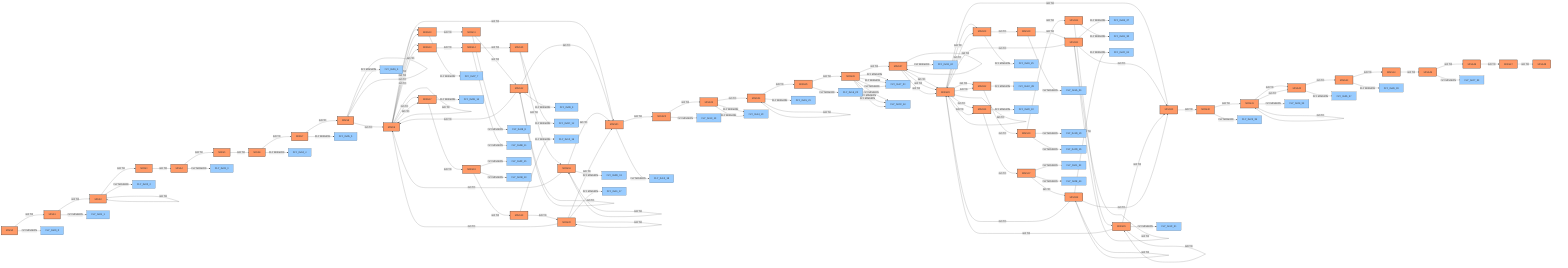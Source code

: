 flowchart LR
  MISS0
    MISS0-->|GO TO|MISS1
  MISS1
    MISS1-->|GO TO|MISS2
  MISS2
    MISS2-->|GO TO|MISS2
    MISS2-->|GO TO|MISS3
  MISS3
    MISS3-->|GO TO|MISS4
  MISS4
    MISS4-->|GO TO|MISS5
  MISS5
    MISS5-->|GO TO|MISS6
  MISS6
    MISS6-->|GO TO|MISS7
  MISS7
    MISS7-->|GO TO|MISS8
  MISS8
    MISS8-->|GO TO|MISS9
    MISS8-->|GO TO|MISS8
  MISS9
    MISS9-->|GO TO|MISS9
    MISS9-->|GO TO|MISS21
    MISS9-->|GO TO|MISS9
    MISS9-->|GO TO|MISS10
    MISS9-->|GO TO|MISS9
    MISS9-->|GO TO|MISS10
    MISS9-->|GO TO|MISS13
    MISS9-->|GO TO|MISS9
    MISS9-->|GO TO|MISS13
    MISS9-->|GO TO|MISS9
    MISS9-->|GO TO|MISS17
    MISS9-->|GO TO|MISS9
    MISS9-->|GO TO|MISS17
    MISS9-->|GO TO|MISS9
  MISS10
    MISS10-->|GO TO|MISS11
  MISS11
    MISS11-->|GO TO|MISS12
  MISS12
    MISS12-->|GO TO|MISS12
    MISS12-->|GO TO|MISS9
    MISS12-->|GO TO|MISS21
  MISS13
    MISS13-->|GO TO|MISS14
  MISS14
    MISS14-->|GO TO|MISS15
  MISS15
    MISS15-->|GO TO|MISS16
  MISS16
    MISS16-->|GO TO|MISS16
    MISS16-->|GO TO|MISS9
    MISS16-->|GO TO|MISS21
  MISS17
    MISS17-->|GO TO|MISS18
  MISS18
    MISS18-->|GO TO|MISS19
  MISS19
    MISS19-->|GO TO|MISS20
  MISS20
    MISS20-->|GO TO|MISS20
    MISS20-->|GO TO|MISS9
    MISS20-->|GO TO|MISS21
  MISS21
    MISS21-->|GO TO|MISS22
  MISS22
    MISS22-->|GO TO|MISS23
  MISS23
    MISS23-->|GO TO|MISS24
  MISS24
    MISS24-->|GO TO|MISS24
    MISS24-->|GO TO|MISS25
  MISS25
    MISS25-->|GO TO|MISS26
  MISS26
    MISS26-->|GO TO|MISS27
  MISS27
    MISS27-->|GO TO|MISS27
    MISS27-->|GO TO|MISS28
    MISS27-->|GO TO|MISS28
    MISS27-->|GO TO|MISS28
  MISS28
    MISS28-->|GO TO|MISS28
    MISS28-->|GO TO|MISS39
    MISS28-->|GO TO|MISS29
    MISS28-->|GO TO|MISS28
    MISS28-->|GO TO|MISS29
    MISS28-->|GO TO|MISS32
    MISS28-->|GO TO|MISS28
    MISS28-->|GO TO|MISS32
    MISS28-->|GO TO|MISS28
    MISS28-->|GO TO|MISS36
    MISS28-->|GO TO|MISS28
    MISS28-->|GO TO|MISS36
    MISS28-->|GO TO|MISS28
  MISS29
    MISS29-->|GO TO|MISS30
  MISS30
    MISS30-->|GO TO|MISS31
  MISS31
    MISS31-->|GO TO|MISS31
    MISS31-->|GO TO|MISS28
    MISS31-->|GO TO|MISS39
  MISS32
    MISS32-->|GO TO|MISS33
  MISS33
    MISS33-->|GO TO|MISS34
  MISS34
    MISS34-->|GO TO|MISS35
  MISS35
    MISS35-->|GO TO|MISS35
    MISS35-->|GO TO|MISS28
    MISS35-->|GO TO|MISS39
  MISS36
    MISS36-->|GO TO|MISS37
  MISS37
    MISS37-->|GO TO|MISS38
  MISS38
    MISS38-->|GO TO|MISS38
    MISS38-->|GO TO|MISS28
    MISS38-->|GO TO|MISS39
  MISS39
    MISS39-->|GO TO|MISS40
  MISS40
    MISS40-->|GO TO|MISS41
  MISS41
    MISS41-->|GO TO|MISS41
    MISS41-->|GO TO|MISS42
    MISS41-->|GO TO|MISS42
  MISS42
    MISS42-->|GO TO|MISS43
  MISS43
    MISS43-->|GO TO|MISS44
  MISS44
    MISS44-->|GO TO|MISS45
  MISS45
    MISS45-->|GO TO|MISS46
  MISS46
    MISS46-->|GO TO|MISS47
  MISS47
    MISS47-->|GO TO|MISS48
  MISS48
  MISS0-->|FLY MISSION|FLY_0x00_0
  MISS1-->|FLY MISSION|FLY_0x01_1
  MISS2-->|FLY MISSION|FLY_0x02_2
  MISS4-->|FLY MISSION|FLY_0x03_3
  MISS6-->|FLY MISSION|FLY_0x04_4
  MISS7-->|FLY MISSION|FLY_0x05_5
  MISS8-->|FLY MISSION|FLY_0x06_6
  MISS10-->|FLY MISSION|FLY_0x07_7
  MISS11-->|FLY MISSION|FLY_0x08_8
  MISS12-->|FLY MISSION|FLY_0x09_9
  MISS14-->|FLY MISSION|FLY_0x0B_11
  MISS15-->|FLY MISSION|FLY_0x0C_12
  MISS16-->|FLY MISSION|FLY_0x0D_13
  MISS17-->|FLY MISSION|FLY_0x0E_14
  MISS18-->|FLY MISSION|FLY_0x0F_15
  MISS18-->|FLY MISSION|FLY_0x2B_43
  MISS19-->|FLY MISSION|FLY_0x10_16
  MISS20-->|FLY MISSION|FLY_0x11_17
  MISS21-->|FLY MISSION|FLY_0x12_18
  MISS22-->|FLY MISSION|FLY_0x13_19
  MISS23-->|FLY MISSION|FLY_0x14_20
  MISS23-->|FLY MISSION|FLY_0x14_20
  MISS24-->|FLY MISSION|FLY_0x15_21
  MISS25-->|FLY MISSION|FLY_0x16_22
  MISS26-->|FLY MISSION|FLY_0x17_23
  MISS26-->|FLY MISSION|FLY_0x2C_44
  MISS26-->|FLY MISSION|FLY_0x17_23
  MISS26-->|FLY MISSION|FLY_0x2C_44
  MISS26-->|FLY MISSION|FLY_0x17_23
  MISS26-->|FLY MISSION|FLY_0x2C_44
  MISS27-->|FLY MISSION|FLY_0x18_24
  MISS29-->|FLY MISSION|FLY_0x19_25
  MISS30-->|FLY MISSION|FLY_0x1A_26
  MISS31-->|FLY MISSION|FLY_0x1B_27
  MISS32-->|FLY MISSION|FLY_0x1C_28
  MISS33-->|FLY MISSION|FLY_0x1D_29
  MISS33-->|FLY MISSION|FLY_0x2D_45
  MISS34-->|FLY MISSION|FLY_0x1E_30
  MISS35-->|FLY MISSION|FLY_0x1F_31
  MISS36-->|FLY MISSION|FLY_0x20_32
  MISS37-->|FLY MISSION|FLY_0x21_33
  MISS37-->|FLY MISSION|FLY_0x2E_46
  MISS38-->|FLY MISSION|FLY_0x22_34
  MISS40-->|FLY MISSION|FLY_0x23_35
  MISS41-->|FLY MISSION|FLY_0x24_36
  MISS42-->|FLY MISSION|FLY_0x25_37
  MISS43-->|FLY MISSION|FLY_0x26_38
  MISS45-->|FLY MISSION|FLY_0x27_39


  %% Définition des styles pour différencier MISS et FLY
  classDef missClass fill:#f96, stroke:#333, stroke-width:2px;
  classDef flyClass fill:#9cf, stroke:#333, stroke-width:1px;
  
  %% Application des styles aux nœuds
  class MISS0,MISS1,MISS2,MISS3,MISS4,MISS5,MISS6,MISS7,MISS8,MISS9,MISS10,MISS11,MISS12,MISS13,MISS14,MISS15,MISS16,MISS17,MISS18,MISS19,MISS20,MISS21,MISS22,MISS23,MISS24,MISS25,MISS26,MISS27,MISS28,MISS29,MISS30,MISS31,MISS32,MISS33,MISS34,MISS35,MISS36,MISS37,MISS38,MISS39,MISS40,MISS41,MISS42,MISS43,MISS44,MISS45,MISS46,MISS47,MISS48 missClass;
  class FLY_0x00_0,FLY_0x01_1,FLY_0x02_2,FLY_0x03_3,FLY_0x04_4,FLY_0x05_5,FLY_0x06_6,FLY_0x07_7,FLY_0x08_8,FLY_0x09_9,FLY_0x0B_11,FLY_0x0C_12,FLY_0x0D_13,FLY_0x0E_14,FLY_0x0F_15,FLY_0x10_16,FLY_0x11_17,FLY_0x12_18,FLY_0x13_19,FLY_0x14_20,FLY_0x15_21,FLY_0x16_22,FLY_0x17_23,FLY_0x18_24,FLY_0x19_25,FLY_0x1A_26,FLY_0x1B_27,FLY_0x1C_28,FLY_0x1D_29,FLY_0x1E_30,FLY_0x1F_31,FLY_0x20_32,FLY_0x21_33,FLY_0x22_34,FLY_0x23_35,FLY_0x24_36,FLY_0x25_37,FLY_0x26_38,FLY_0x27_39,FLY_0x2B_43,FLY_0x2C_44,FLY_0x2D_45,FLY_0x2E_46 flyClass;